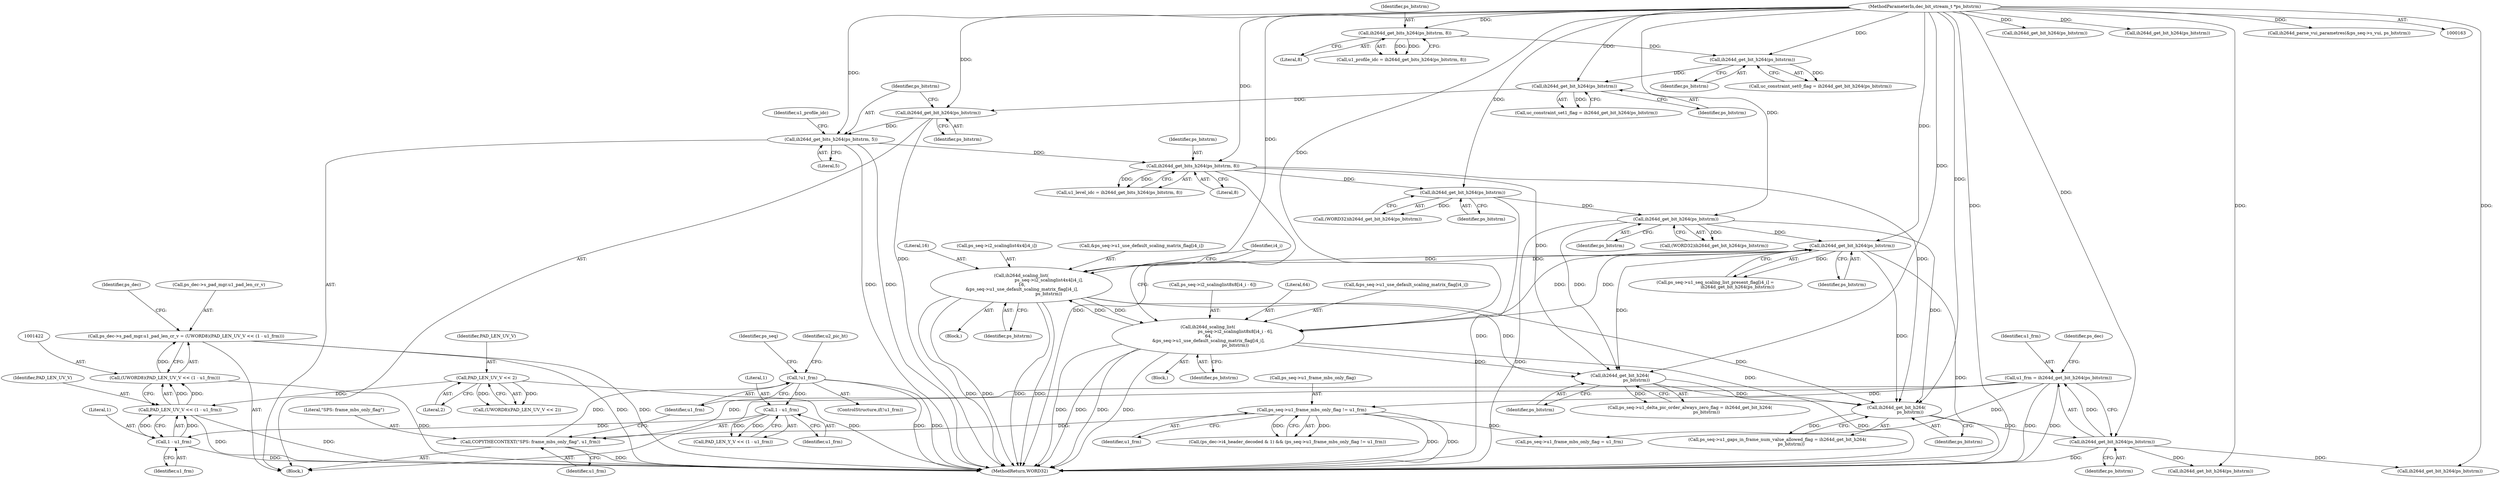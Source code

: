 digraph "0_Android_42cf02965b11c397dd37a0063e683cef005bc0ae@pointer" {
"1001415" [label="(Call,ps_dec->s_pad_mgr.u1_pad_len_cr_v = (UWORD8)(PAD_LEN_UV_V << (1 - u1_frm)))"];
"1001421" [label="(Call,(UWORD8)(PAD_LEN_UV_V << (1 - u1_frm)))"];
"1001423" [label="(Call,PAD_LEN_UV_V << (1 - u1_frm))"];
"1001066" [label="(Call,PAD_LEN_UV_V << 2)"];
"1001425" [label="(Call,1 - u1_frm)"];
"1001412" [label="(Call,1 - u1_frm)"];
"1000921" [label="(Call,!u1_frm)"];
"1000917" [label="(Call,COPYTHECONTEXT(\"SPS: frame_mbs_only_flag\", u1_frm))"];
"1000899" [label="(Call,ps_seq->u1_frame_mbs_only_flag != u1_frm)"];
"1000888" [label="(Call,u1_frm = ih264d_get_bit_h264(ps_bitstrm))"];
"1000890" [label="(Call,ih264d_get_bit_h264(ps_bitstrm))"];
"1000808" [label="(Call,ih264d_get_bit_h264(\n                    ps_bitstrm))"];
"1000291" [label="(Call,ih264d_get_bits_h264(ps_bitstrm, 8))"];
"1000258" [label="(Call,ih264d_get_bits_h264(ps_bitstrm, 5))"];
"1000256" [label="(Call,ih264d_get_bit_h264(ps_bitstrm))"];
"1000254" [label="(Call,ih264d_get_bit_h264(ps_bitstrm))"];
"1000250" [label="(Call,ih264d_get_bit_h264(ps_bitstrm))"];
"1000242" [label="(Call,ih264d_get_bits_h264(ps_bitstrm, 8))"];
"1000165" [label="(MethodParameterIn,dec_bit_stream_t *ps_bitstrm)"];
"1000512" [label="(Call,ih264d_get_bit_h264(ps_bitstrm))"];
"1000533" [label="(Call,ih264d_scaling_list(\n                                        ps_seq->i2_scalinglist4x4[i4_i],\n 16,\n &ps_seq->u1_use_default_scaling_matrix_flag[i4_i],\n                                        ps_bitstrm))"];
"1000549" [label="(Call,ih264d_scaling_list(\n                                        ps_seq->i2_scalinglist8x8[i4_i - 6],\n 64,\n &ps_seq->u1_use_default_scaling_matrix_flag[i4_i],\n                                        ps_bitstrm))"];
"1000489" [label="(Call,ih264d_get_bit_h264(ps_bitstrm))"];
"1000472" [label="(Call,ih264d_get_bit_h264(ps_bitstrm))"];
"1000682" [label="(Call,ih264d_get_bit_h264(\n                        ps_bitstrm))"];
"1000889" [label="(Identifier,u1_frm)"];
"1000250" [label="(Call,ih264d_get_bit_h264(ps_bitstrm))"];
"1001427" [label="(Identifier,u1_frm)"];
"1000809" [label="(Identifier,ps_bitstrm)"];
"1000920" [label="(ControlStructure,if(!u1_frm))"];
"1000900" [label="(Call,ps_seq->u1_frame_mbs_only_flag)"];
"1001425" [label="(Call,1 - u1_frm)"];
"1001424" [label="(Identifier,PAD_LEN_UV_V)"];
"1000540" [label="(Call,&ps_seq->u1_use_default_scaling_matrix_flag[i4_i])"];
"1000257" [label="(Identifier,ps_bitstrm)"];
"1000890" [label="(Call,ih264d_get_bit_h264(ps_bitstrm))"];
"1001414" [label="(Identifier,u1_frm)"];
"1000896" [label="(Identifier,ps_dec)"];
"1000260" [label="(Literal,5)"];
"1000532" [label="(Block,)"];
"1000165" [label="(MethodParameterIn,dec_bit_stream_t *ps_bitstrm)"];
"1001413" [label="(Literal,1)"];
"1001412" [label="(Call,1 - u1_frm)"];
"1000533" [label="(Call,ih264d_scaling_list(\n                                        ps_seq->i2_scalinglist4x4[i4_i],\n 16,\n &ps_seq->u1_use_default_scaling_matrix_flag[i4_i],\n                                        ps_bitstrm))"];
"1001416" [label="(Call,ps_dec->s_pad_mgr.u1_pad_len_cr_v)"];
"1001064" [label="(Call,(UWORD8)(PAD_LEN_UV_V << 2))"];
"1000678" [label="(Call,ps_seq->u1_delta_pic_order_always_zero_flag = ih264d_get_bit_h264(\n                        ps_bitstrm))"];
"1000957" [label="(Call,ih264d_get_bit_h264(ps_bitstrm))"];
"1000489" [label="(Call,ih264d_get_bit_h264(ps_bitstrm))"];
"1001001" [label="(Call,ih264d_get_bit_h264(ps_bitstrm))"];
"1000534" [label="(Call,ps_seq->i2_scalinglist4x4[i4_i])"];
"1000564" [label="(Identifier,ps_bitstrm)"];
"1000166" [label="(Block,)"];
"1000251" [label="(Identifier,ps_bitstrm)"];
"1000888" [label="(Call,u1_frm = ih264d_get_bit_h264(ps_bitstrm))"];
"1001477" [label="(MethodReturn,WORD32)"];
"1000918" [label="(Literal,\"SPS: frame_mbs_only_flag\")"];
"1000917" [label="(Call,COPYTHECONTEXT(\"SPS: frame_mbs_only_flag\", u1_frm))"];
"1000248" [label="(Call,uc_constraint_set0_flag = ih264d_get_bit_h264(ps_bitstrm))"];
"1000808" [label="(Call,ih264d_get_bit_h264(\n                    ps_bitstrm))"];
"1000558" [label="(Call,&ps_seq->u1_use_default_scaling_matrix_flag[i4_i])"];
"1000548" [label="(Block,)"];
"1001067" [label="(Identifier,PAD_LEN_UV_V)"];
"1000506" [label="(Call,ps_seq->u1_seq_scaling_list_present_flag[i4_i] =\n                                ih264d_get_bit_h264(ps_bitstrm))"];
"1000922" [label="(Identifier,u1_frm)"];
"1000258" [label="(Call,ih264d_get_bits_h264(ps_bitstrm, 5))"];
"1000683" [label="(Identifier,ps_bitstrm)"];
"1001423" [label="(Call,PAD_LEN_UV_V << (1 - u1_frm))"];
"1000903" [label="(Identifier,u1_frm)"];
"1000919" [label="(Identifier,u1_frm)"];
"1000291" [label="(Call,ih264d_get_bits_h264(ps_bitstrm, 8))"];
"1000891" [label="(Identifier,ps_bitstrm)"];
"1000893" [label="(Call,(ps_dec->i4_header_decoded & 1) && (ps_seq->u1_frame_mbs_only_flag != u1_frm))"];
"1000252" [label="(Call,uc_constraint_set1_flag = ih264d_get_bit_h264(ps_bitstrm))"];
"1000546" [label="(Identifier,ps_bitstrm)"];
"1000289" [label="(Call,u1_level_idc = ih264d_get_bits_h264(ps_bitstrm, 8))"];
"1000470" [label="(Call,(WORD32)ih264d_get_bit_h264(ps_bitstrm))"];
"1000804" [label="(Call,ps_seq->u1_gaps_in_frame_num_value_allowed_flag = ih264d_get_bit_h264(\n                    ps_bitstrm))"];
"1000256" [label="(Call,ih264d_get_bit_h264(ps_bitstrm))"];
"1000473" [label="(Identifier,ps_bitstrm)"];
"1000292" [label="(Identifier,ps_bitstrm)"];
"1001410" [label="(Call,PAD_LEN_Y_V << (1 - u1_frm))"];
"1000293" [label="(Literal,8)"];
"1001426" [label="(Literal,1)"];
"1000504" [label="(Identifier,i4_i)"];
"1001421" [label="(Call,(UWORD8)(PAD_LEN_UV_V << (1 - u1_frm)))"];
"1000899" [label="(Call,ps_seq->u1_frame_mbs_only_flag != u1_frm)"];
"1000549" [label="(Call,ih264d_scaling_list(\n                                        ps_seq->i2_scalinglist8x8[i4_i - 6],\n 64,\n &ps_seq->u1_use_default_scaling_matrix_flag[i4_i],\n                                        ps_bitstrm))"];
"1000244" [label="(Literal,8)"];
"1000264" [label="(Identifier,u1_profile_idc)"];
"1000921" [label="(Call,!u1_frm)"];
"1000512" [label="(Call,ih264d_get_bit_h264(ps_bitstrm))"];
"1000941" [label="(Identifier,ps_seq)"];
"1000242" [label="(Call,ih264d_get_bits_h264(ps_bitstrm, 8))"];
"1000490" [label="(Identifier,ps_bitstrm)"];
"1000912" [label="(Call,ps_seq->u1_frame_mbs_only_flag = u1_frm)"];
"1000487" [label="(Call,(WORD32)ih264d_get_bit_h264(ps_bitstrm))"];
"1000259" [label="(Identifier,ps_bitstrm)"];
"1001066" [label="(Call,PAD_LEN_UV_V << 2)"];
"1000513" [label="(Identifier,ps_bitstrm)"];
"1000948" [label="(Call,ih264d_get_bit_h264(ps_bitstrm))"];
"1001415" [label="(Call,ps_dec->s_pad_mgr.u1_pad_len_cr_v = (UWORD8)(PAD_LEN_UV_V << (1 - u1_frm)))"];
"1000255" [label="(Identifier,ps_bitstrm)"];
"1001068" [label="(Literal,2)"];
"1000682" [label="(Call,ih264d_get_bit_h264(\n                        ps_bitstrm))"];
"1000254" [label="(Call,ih264d_get_bit_h264(ps_bitstrm))"];
"1001430" [label="(Identifier,ps_dec)"];
"1000240" [label="(Call,u1_profile_idc = ih264d_get_bits_h264(ps_bitstrm, 8))"];
"1000931" [label="(Call,ih264d_get_bit_h264(ps_bitstrm))"];
"1000472" [label="(Call,ih264d_get_bit_h264(ps_bitstrm))"];
"1000539" [label="(Literal,16)"];
"1000243" [label="(Identifier,ps_bitstrm)"];
"1000550" [label="(Call,ps_seq->i2_scalinglist8x8[i4_i - 6])"];
"1000557" [label="(Literal,64)"];
"1001296" [label="(Call,ih264d_parse_vui_parametres(&ps_seq->s_vui, ps_bitstrm))"];
"1000925" [label="(Identifier,u2_pic_ht)"];
"1001415" -> "1000166"  [label="AST: "];
"1001415" -> "1001421"  [label="CFG: "];
"1001416" -> "1001415"  [label="AST: "];
"1001421" -> "1001415"  [label="AST: "];
"1001430" -> "1001415"  [label="CFG: "];
"1001415" -> "1001477"  [label="DDG: "];
"1001415" -> "1001477"  [label="DDG: "];
"1001421" -> "1001415"  [label="DDG: "];
"1001421" -> "1001423"  [label="CFG: "];
"1001422" -> "1001421"  [label="AST: "];
"1001423" -> "1001421"  [label="AST: "];
"1001421" -> "1001477"  [label="DDG: "];
"1001423" -> "1001421"  [label="DDG: "];
"1001423" -> "1001421"  [label="DDG: "];
"1001423" -> "1001425"  [label="CFG: "];
"1001424" -> "1001423"  [label="AST: "];
"1001425" -> "1001423"  [label="AST: "];
"1001423" -> "1001477"  [label="DDG: "];
"1001423" -> "1001477"  [label="DDG: "];
"1001066" -> "1001423"  [label="DDG: "];
"1001425" -> "1001423"  [label="DDG: "];
"1001425" -> "1001423"  [label="DDG: "];
"1001066" -> "1001064"  [label="AST: "];
"1001066" -> "1001068"  [label="CFG: "];
"1001067" -> "1001066"  [label="AST: "];
"1001068" -> "1001066"  [label="AST: "];
"1001064" -> "1001066"  [label="CFG: "];
"1001066" -> "1001477"  [label="DDG: "];
"1001066" -> "1001064"  [label="DDG: "];
"1001066" -> "1001064"  [label="DDG: "];
"1001425" -> "1001427"  [label="CFG: "];
"1001426" -> "1001425"  [label="AST: "];
"1001427" -> "1001425"  [label="AST: "];
"1001425" -> "1001477"  [label="DDG: "];
"1001412" -> "1001425"  [label="DDG: "];
"1001412" -> "1001410"  [label="AST: "];
"1001412" -> "1001414"  [label="CFG: "];
"1001413" -> "1001412"  [label="AST: "];
"1001414" -> "1001412"  [label="AST: "];
"1001410" -> "1001412"  [label="CFG: "];
"1001412" -> "1001410"  [label="DDG: "];
"1001412" -> "1001410"  [label="DDG: "];
"1000921" -> "1001412"  [label="DDG: "];
"1000921" -> "1000920"  [label="AST: "];
"1000921" -> "1000922"  [label="CFG: "];
"1000922" -> "1000921"  [label="AST: "];
"1000925" -> "1000921"  [label="CFG: "];
"1000941" -> "1000921"  [label="CFG: "];
"1000921" -> "1001477"  [label="DDG: "];
"1000921" -> "1001477"  [label="DDG: "];
"1000917" -> "1000921"  [label="DDG: "];
"1000917" -> "1000166"  [label="AST: "];
"1000917" -> "1000919"  [label="CFG: "];
"1000918" -> "1000917"  [label="AST: "];
"1000919" -> "1000917"  [label="AST: "];
"1000922" -> "1000917"  [label="CFG: "];
"1000917" -> "1001477"  [label="DDG: "];
"1000899" -> "1000917"  [label="DDG: "];
"1000888" -> "1000917"  [label="DDG: "];
"1000899" -> "1000893"  [label="AST: "];
"1000899" -> "1000903"  [label="CFG: "];
"1000900" -> "1000899"  [label="AST: "];
"1000903" -> "1000899"  [label="AST: "];
"1000893" -> "1000899"  [label="CFG: "];
"1000899" -> "1001477"  [label="DDG: "];
"1000899" -> "1001477"  [label="DDG: "];
"1000899" -> "1000893"  [label="DDG: "];
"1000899" -> "1000893"  [label="DDG: "];
"1000888" -> "1000899"  [label="DDG: "];
"1000899" -> "1000912"  [label="DDG: "];
"1000888" -> "1000166"  [label="AST: "];
"1000888" -> "1000890"  [label="CFG: "];
"1000889" -> "1000888"  [label="AST: "];
"1000890" -> "1000888"  [label="AST: "];
"1000896" -> "1000888"  [label="CFG: "];
"1000888" -> "1001477"  [label="DDG: "];
"1000888" -> "1001477"  [label="DDG: "];
"1000890" -> "1000888"  [label="DDG: "];
"1000888" -> "1000912"  [label="DDG: "];
"1000890" -> "1000891"  [label="CFG: "];
"1000891" -> "1000890"  [label="AST: "];
"1000890" -> "1001477"  [label="DDG: "];
"1000808" -> "1000890"  [label="DDG: "];
"1000165" -> "1000890"  [label="DDG: "];
"1000890" -> "1000931"  [label="DDG: "];
"1000890" -> "1000948"  [label="DDG: "];
"1000808" -> "1000804"  [label="AST: "];
"1000808" -> "1000809"  [label="CFG: "];
"1000809" -> "1000808"  [label="AST: "];
"1000804" -> "1000808"  [label="CFG: "];
"1000808" -> "1000804"  [label="DDG: "];
"1000291" -> "1000808"  [label="DDG: "];
"1000512" -> "1000808"  [label="DDG: "];
"1000682" -> "1000808"  [label="DDG: "];
"1000533" -> "1000808"  [label="DDG: "];
"1000549" -> "1000808"  [label="DDG: "];
"1000489" -> "1000808"  [label="DDG: "];
"1000165" -> "1000808"  [label="DDG: "];
"1000291" -> "1000289"  [label="AST: "];
"1000291" -> "1000293"  [label="CFG: "];
"1000292" -> "1000291"  [label="AST: "];
"1000293" -> "1000291"  [label="AST: "];
"1000289" -> "1000291"  [label="CFG: "];
"1000291" -> "1001477"  [label="DDG: "];
"1000291" -> "1000289"  [label="DDG: "];
"1000291" -> "1000289"  [label="DDG: "];
"1000258" -> "1000291"  [label="DDG: "];
"1000165" -> "1000291"  [label="DDG: "];
"1000291" -> "1000472"  [label="DDG: "];
"1000291" -> "1000682"  [label="DDG: "];
"1000258" -> "1000166"  [label="AST: "];
"1000258" -> "1000260"  [label="CFG: "];
"1000259" -> "1000258"  [label="AST: "];
"1000260" -> "1000258"  [label="AST: "];
"1000264" -> "1000258"  [label="CFG: "];
"1000258" -> "1001477"  [label="DDG: "];
"1000258" -> "1001477"  [label="DDG: "];
"1000256" -> "1000258"  [label="DDG: "];
"1000165" -> "1000258"  [label="DDG: "];
"1000256" -> "1000166"  [label="AST: "];
"1000256" -> "1000257"  [label="CFG: "];
"1000257" -> "1000256"  [label="AST: "];
"1000259" -> "1000256"  [label="CFG: "];
"1000256" -> "1001477"  [label="DDG: "];
"1000254" -> "1000256"  [label="DDG: "];
"1000165" -> "1000256"  [label="DDG: "];
"1000254" -> "1000252"  [label="AST: "];
"1000254" -> "1000255"  [label="CFG: "];
"1000255" -> "1000254"  [label="AST: "];
"1000252" -> "1000254"  [label="CFG: "];
"1000254" -> "1000252"  [label="DDG: "];
"1000250" -> "1000254"  [label="DDG: "];
"1000165" -> "1000254"  [label="DDG: "];
"1000250" -> "1000248"  [label="AST: "];
"1000250" -> "1000251"  [label="CFG: "];
"1000251" -> "1000250"  [label="AST: "];
"1000248" -> "1000250"  [label="CFG: "];
"1000250" -> "1000248"  [label="DDG: "];
"1000242" -> "1000250"  [label="DDG: "];
"1000165" -> "1000250"  [label="DDG: "];
"1000242" -> "1000240"  [label="AST: "];
"1000242" -> "1000244"  [label="CFG: "];
"1000243" -> "1000242"  [label="AST: "];
"1000244" -> "1000242"  [label="AST: "];
"1000240" -> "1000242"  [label="CFG: "];
"1000242" -> "1000240"  [label="DDG: "];
"1000242" -> "1000240"  [label="DDG: "];
"1000165" -> "1000242"  [label="DDG: "];
"1000165" -> "1000163"  [label="AST: "];
"1000165" -> "1001477"  [label="DDG: "];
"1000165" -> "1000472"  [label="DDG: "];
"1000165" -> "1000489"  [label="DDG: "];
"1000165" -> "1000512"  [label="DDG: "];
"1000165" -> "1000533"  [label="DDG: "];
"1000165" -> "1000549"  [label="DDG: "];
"1000165" -> "1000682"  [label="DDG: "];
"1000165" -> "1000931"  [label="DDG: "];
"1000165" -> "1000948"  [label="DDG: "];
"1000165" -> "1000957"  [label="DDG: "];
"1000165" -> "1001001"  [label="DDG: "];
"1000165" -> "1001296"  [label="DDG: "];
"1000512" -> "1000506"  [label="AST: "];
"1000512" -> "1000513"  [label="CFG: "];
"1000513" -> "1000512"  [label="AST: "];
"1000506" -> "1000512"  [label="CFG: "];
"1000512" -> "1001477"  [label="DDG: "];
"1000512" -> "1000506"  [label="DDG: "];
"1000533" -> "1000512"  [label="DDG: "];
"1000549" -> "1000512"  [label="DDG: "];
"1000489" -> "1000512"  [label="DDG: "];
"1000512" -> "1000533"  [label="DDG: "];
"1000512" -> "1000549"  [label="DDG: "];
"1000512" -> "1000682"  [label="DDG: "];
"1000533" -> "1000532"  [label="AST: "];
"1000533" -> "1000546"  [label="CFG: "];
"1000534" -> "1000533"  [label="AST: "];
"1000539" -> "1000533"  [label="AST: "];
"1000540" -> "1000533"  [label="AST: "];
"1000546" -> "1000533"  [label="AST: "];
"1000504" -> "1000533"  [label="CFG: "];
"1000533" -> "1001477"  [label="DDG: "];
"1000533" -> "1001477"  [label="DDG: "];
"1000533" -> "1001477"  [label="DDG: "];
"1000533" -> "1001477"  [label="DDG: "];
"1000549" -> "1000533"  [label="DDG: "];
"1000533" -> "1000549"  [label="DDG: "];
"1000533" -> "1000682"  [label="DDG: "];
"1000549" -> "1000548"  [label="AST: "];
"1000549" -> "1000564"  [label="CFG: "];
"1000550" -> "1000549"  [label="AST: "];
"1000557" -> "1000549"  [label="AST: "];
"1000558" -> "1000549"  [label="AST: "];
"1000564" -> "1000549"  [label="AST: "];
"1000504" -> "1000549"  [label="CFG: "];
"1000549" -> "1001477"  [label="DDG: "];
"1000549" -> "1001477"  [label="DDG: "];
"1000549" -> "1001477"  [label="DDG: "];
"1000549" -> "1001477"  [label="DDG: "];
"1000549" -> "1000682"  [label="DDG: "];
"1000489" -> "1000487"  [label="AST: "];
"1000489" -> "1000490"  [label="CFG: "];
"1000490" -> "1000489"  [label="AST: "];
"1000487" -> "1000489"  [label="CFG: "];
"1000489" -> "1001477"  [label="DDG: "];
"1000489" -> "1000487"  [label="DDG: "];
"1000472" -> "1000489"  [label="DDG: "];
"1000489" -> "1000682"  [label="DDG: "];
"1000472" -> "1000470"  [label="AST: "];
"1000472" -> "1000473"  [label="CFG: "];
"1000473" -> "1000472"  [label="AST: "];
"1000470" -> "1000472"  [label="CFG: "];
"1000472" -> "1001477"  [label="DDG: "];
"1000472" -> "1000470"  [label="DDG: "];
"1000682" -> "1000678"  [label="AST: "];
"1000682" -> "1000683"  [label="CFG: "];
"1000683" -> "1000682"  [label="AST: "];
"1000678" -> "1000682"  [label="CFG: "];
"1000682" -> "1001477"  [label="DDG: "];
"1000682" -> "1000678"  [label="DDG: "];
}
